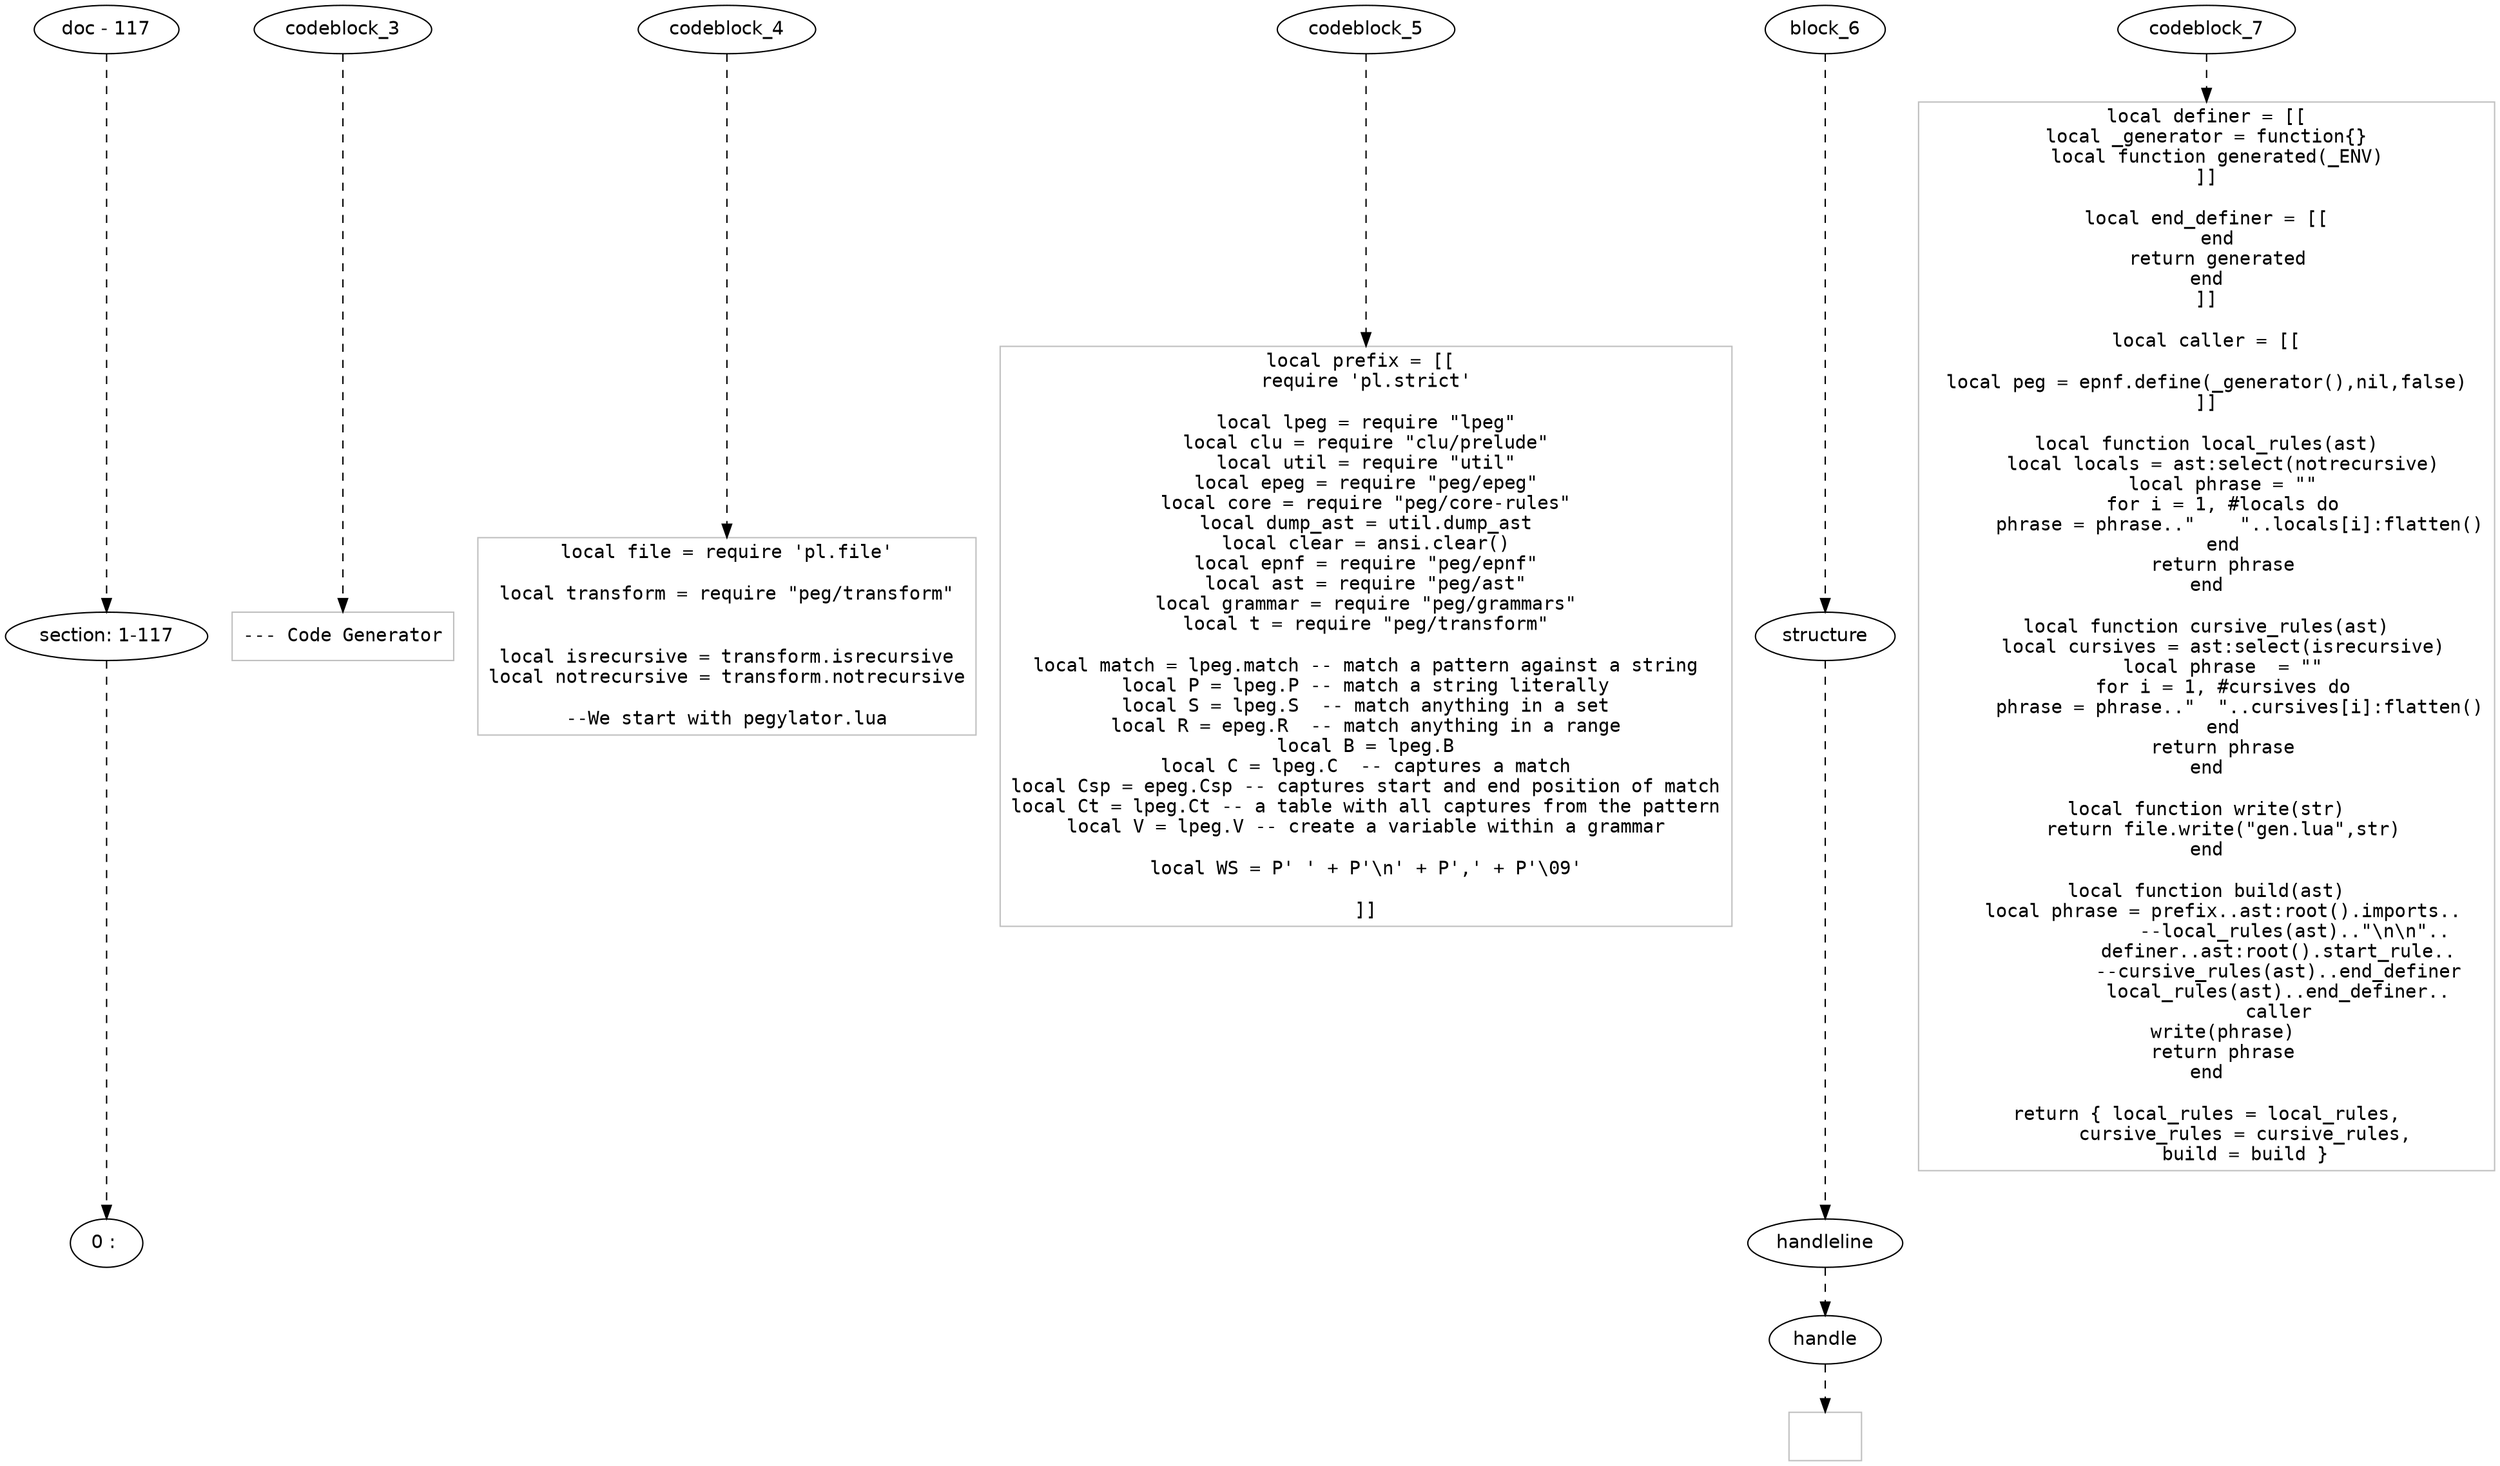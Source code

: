digraph hierarchy {

node [fontname=Helvetica]
edge [style=dashed]

doc_0 [label="doc - 117"]


doc_0 -> { section_1}
{rank=same; section_1}

section_1 [label="section: 1-117"]


section_1 -> { header_2}
{rank=same; header_2}

header_2 [label="0 : "]


codeblock_3 -> leaf_8
leaf_8  [color=Gray,shape=rectangle,fontname=Inconsolata,label="--- Code Generator"]
codeblock_4 -> leaf_9
leaf_9  [color=Gray,shape=rectangle,fontname=Inconsolata,label="local file = require 'pl.file'

local transform = require \"peg/transform\"


local isrecursive = transform.isrecursive
local notrecursive = transform.notrecursive

--We start with pegylator.lua"]
codeblock_5 -> leaf_10
leaf_10  [color=Gray,shape=rectangle,fontname=Inconsolata,label="local prefix = [[ 
require 'pl.strict'

local lpeg = require \"lpeg\"
local clu = require \"clu/prelude\"
local util = require \"util\"
local epeg = require \"peg/epeg\"
local core = require \"peg/core-rules\"
local dump_ast = util.dump_ast
local clear = ansi.clear()
local epnf = require \"peg/epnf\"
local ast = require \"peg/ast\"
local grammar = require \"peg/grammars\"
local t = require \"peg/transform\"

local match = lpeg.match -- match a pattern against a string
local P = lpeg.P -- match a string literally
local S = lpeg.S  -- match anything in a set
local R = epeg.R  -- match anything in a range
local B = lpeg.B
local C = lpeg.C  -- captures a match
local Csp = epeg.Csp -- captures start and end position of match
local Ct = lpeg.Ct -- a table with all captures from the pattern
local V = lpeg.V -- create a variable within a grammar

local WS = P' ' + P'\\n' + P',' + P'\\09'

]]"]
block_6 -> { structure_11}
{rank=same; structure_11}

structure_11 [label="structure"]


structure_11 -> { handleline_12}
{rank=same; handleline_12}

handleline_12 [label="handleline"]


handleline_12 -> { handle_13}
{rank=same; handle_13}

handle_13 [label="handle"]


handle_13 -> leaf_14
leaf_14  [color=Gray,shape=rectangle,fontname=Inconsolata,label=""]
codeblock_7 -> leaf_15
leaf_15  [color=Gray,shape=rectangle,fontname=Inconsolata,label="local definer = [[
local _generator = function{}
  local function generated(_ENV)
]]

local end_definer = [[
  end
  return generated
end
]]

local caller = [[

local peg = epnf.define(_generator(),nil,false)
]]

local function local_rules(ast)
   local locals = ast:select(notrecursive)
   local phrase = \"\"
   for i = 1, #locals do
      phrase = phrase..\"    \"..locals[i]:flatten()
   end
   return phrase
end

local function cursive_rules(ast)
   local cursives = ast:select(isrecursive)
   local phrase  = \"\"
   for i = 1, #cursives do
      phrase = phrase..\"  \"..cursives[i]:flatten()
   end
   return phrase
end

local function write(str)
   return file.write(\"gen.lua\",str)
end

local function build(ast)
   local phrase = prefix..ast:root().imports..
                --local_rules(ast)..\"\\n\\n\"..
             definer..ast:root().start_rule..
             --cursive_rules(ast)..end_definer
             local_rules(ast)..end_definer..
             caller
   write(phrase)
   return phrase
end

return { local_rules = local_rules,
       cursive_rules = cursive_rules,
       build = build }"]

}
